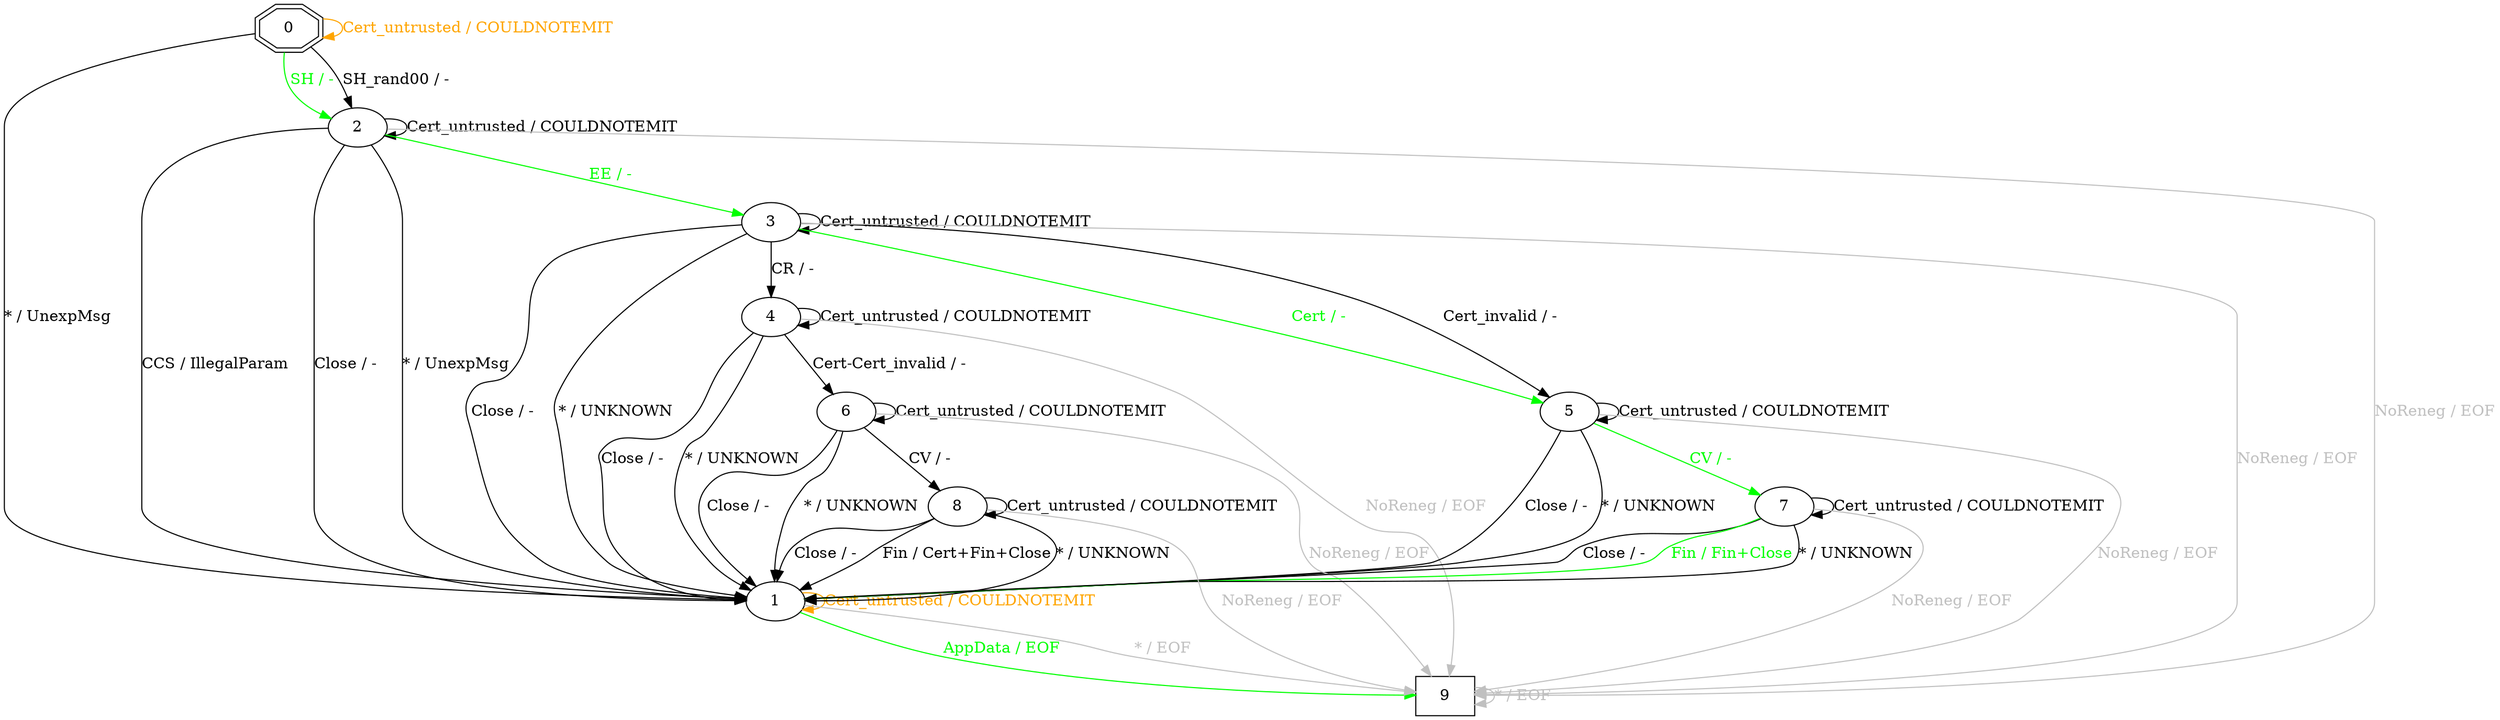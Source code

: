 digraph {
"0" [shape=doubleoctagon label=0];
"1" [shape=ellipse label=1];
"2" [shape=ellipse label=2];
"3" [shape=ellipse label=3];
"4" [shape=ellipse label=4];
"5" [shape=ellipse label=5];
"6" [shape=ellipse label=6];
"7" [shape=ellipse label=7];
"8" [shape=ellipse label=8];
"9" [shape=rectangle label=9];
"0" -> "0" [label="Cert_untrusted / COULDNOTEMIT", color="orange", fontcolor="orange"];
"0" -> "2" [label="SH / -", color="green", fontcolor="green"];
"0" -> "2" [label="SH_rand00 / -"];
"0" -> "1" [label="* / UnexpMsg"];
"1" -> "9" [label="AppData / EOF", color="green", fontcolor="green"];
"1" -> "1" [label="Cert_untrusted / COULDNOTEMIT", color="orange", fontcolor="orange"];
"1" -> "9" [label="* / EOF", color="grey", fontcolor="grey"];
"2" -> "1" [label="CCS / IllegalParam"];
"2" -> "2" [label="Cert_untrusted / COULDNOTEMIT"];
"2" -> "1" [label="Close / -"];
"2" -> "3" [label="EE / -", color="green", fontcolor="green"];
"2" -> "9" [label="NoReneg / EOF", color="grey", fontcolor="grey"];
"2" -> "1" [label="* / UnexpMsg"];
"3" -> "4" [label="CR / -"];
"3" -> "5" [label="Cert / -", color="green", fontcolor="green"];
"3" -> "5" [label="Cert_invalid / -"];
"3" -> "3" [label="Cert_untrusted / COULDNOTEMIT"];
"3" -> "1" [label="Close / -"];
"3" -> "9" [label="NoReneg / EOF", color="grey", fontcolor="grey"];
"3" -> "1" [label="* / UNKNOWN"];
"4" -> "6" [label="Cert-Cert_invalid / -"];
"4" -> "4" [label="Cert_untrusted / COULDNOTEMIT"];
"4" -> "1" [label="Close / -"];
"4" -> "9" [label="NoReneg / EOF", color="grey", fontcolor="grey"];
"4" -> "1" [label="* / UNKNOWN"];
"5" -> "7" [label="CV / -", color="green", fontcolor="green"];
"5" -> "5" [label="Cert_untrusted / COULDNOTEMIT"];
"5" -> "1" [label="Close / -"];
"5" -> "9" [label="NoReneg / EOF", color="grey", fontcolor="grey"];
"5" -> "1" [label="* / UNKNOWN"];
"6" -> "8" [label="CV / -"];
"6" -> "6" [label="Cert_untrusted / COULDNOTEMIT"];
"6" -> "1" [label="Close / -"];
"6" -> "9" [label="NoReneg / EOF", color="grey", fontcolor="grey"];
"6" -> "1" [label="* / UNKNOWN"];
"7" -> "7" [label="Cert_untrusted / COULDNOTEMIT"];
"7" -> "1" [label="Close / -"];
"7" -> "1" [label="Fin / Fin+Close", color="green", fontcolor="green"];
"7" -> "9" [label="NoReneg / EOF", color="grey", fontcolor="grey"];
"7" -> "1" [label="* / UNKNOWN"];
"8" -> "8" [label="Cert_untrusted / COULDNOTEMIT"];
"8" -> "1" [label="Close / -"];
"8" -> "1" [label="Fin / Cert+Fin+Close"];
"8" -> "9" [label="NoReneg / EOF", color="grey", fontcolor="grey"];
"8" -> "1" [label="* / UNKNOWN"];
"9" -> "9" [label="* / EOF", color="grey", fontcolor="grey"];
}
